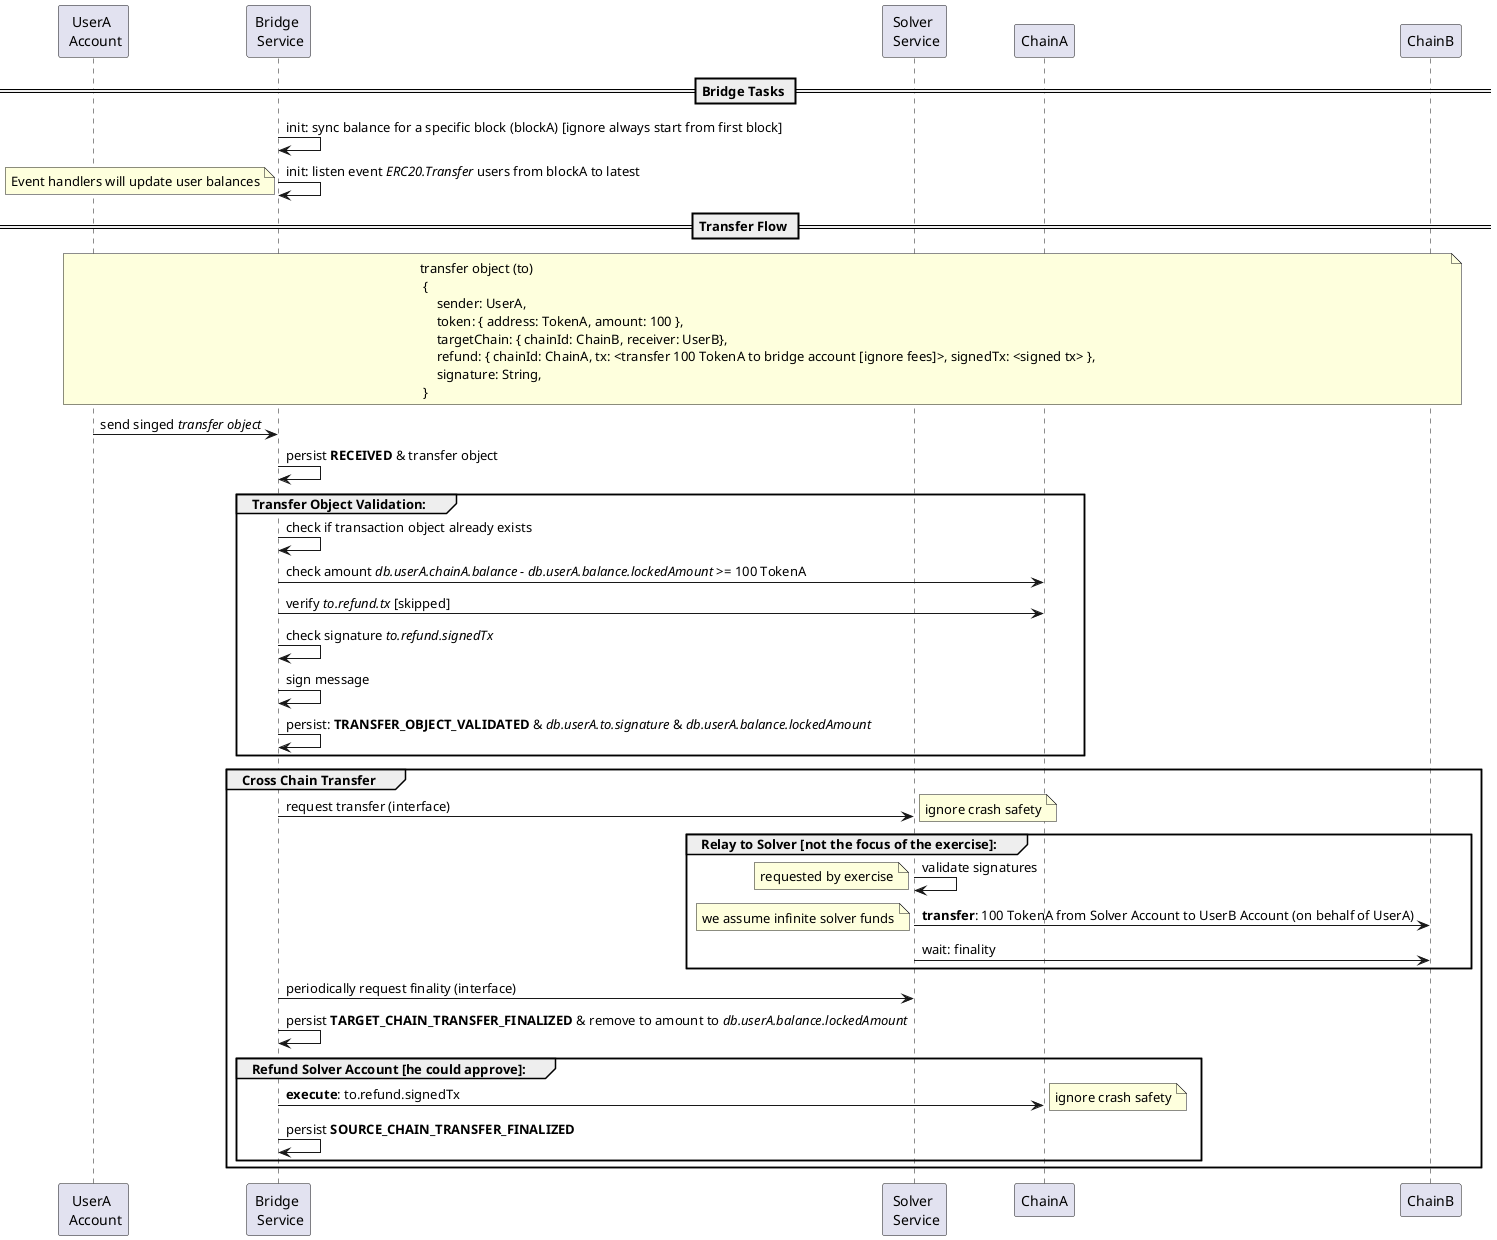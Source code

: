 @startuml
participant "UserA \n Account" as UA
participant "Bridge \n Service" as B
participant "Solver \n Service" as S
participant ChainA as CA
participant ChainB as CB

== Bridge Tasks ==
B -> B: init: sync balance for a specific block (blockA) [ignore always start from first block]
B -> B: init: listen event //ERC20.Transfer// users from blockA to latest
note left
Event handlers will update user balances
end note


== Transfer Flow ==
note across
transfer object (to)
 {
     sender: UserA,
     token: { address: TokenA, amount: 100 },
     targetChain: { chainId: ChainB, receiver: UserB},
     refund: { chainId: ChainA, tx: <transfer 100 TokenA to bridge account [ignore fees]>, signedTx: <signed tx> },
     signature: String,
 }
end note

UA -> B: send singed //transfer object//
B -> B: persist **RECEIVED** & transfer object

group Transfer Object Validation:
B -> B : check if transaction object already exists
B -> CA: check amount //db.userA.chainA.balance - db.userA.balance.lockedAmount// >= 100 TokenA
B -> CA: verify //to.refund.tx// [skipped]
B -> B: check signature //to.refund.signedTx//
B -> B: sign message
B -> B: persist: **TRANSFER_OBJECT_VALIDATED** & //db.userA.to.signature// & //db.userA.balance.lockedAmount//
end

group Cross Chain Transfer
B -> S: request transfer (interface)
note right: ignore crash safety

group Relay to Solver [not the focus of the exercise]:
S -> S: validate signatures
note left: requested by exercise
S -> CB: **transfer**: 100 TokenA from Solver Account to UserB Account (on behalf of UserA)
note left: we assume infinite solver funds
S -> CB: wait: finality
end

B -> S: periodically request finality (interface)
B -> B: persist **TARGET_CHAIN_TRANSFER_FINALIZED** & remove to amount to //db.userA.balance.lockedAmount//

group Refund Solver Account [he could approve]:
B -> CA: **execute**: to.refund.signedTx
note right: ignore crash safety
B -> B: persist **SOURCE_CHAIN_TRANSFER_FINALIZED**
end

end

@enduml
